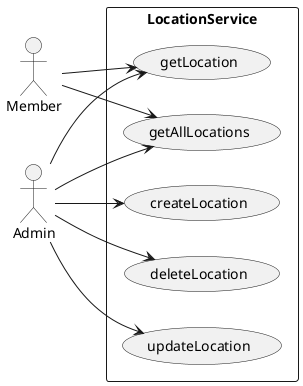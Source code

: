 @startuml
left to right direction

actor "Member" as member

actor "Admin" as admin

rectangle LocationService {

usecase "getAllLocations" as uc3
usecase "createLocation" as uc4
usecase "getLocation" as uc5
usecase "updateLocation" as uc6
usecase "deleteLocation" as uc7


member -->uc3
member -->uc5

admin --> uc3
admin --> uc4
admin --> uc5
admin --> uc6
admin --> uc7

}

@enduml